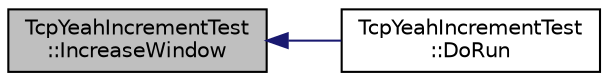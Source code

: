 digraph "TcpYeahIncrementTest::IncreaseWindow"
{
  edge [fontname="Helvetica",fontsize="10",labelfontname="Helvetica",labelfontsize="10"];
  node [fontname="Helvetica",fontsize="10",shape=record];
  rankdir="LR";
  Node1 [label="TcpYeahIncrementTest\l::IncreaseWindow",height=0.2,width=0.4,color="black", fillcolor="grey75", style="filled", fontcolor="black"];
  Node1 -> Node2 [dir="back",color="midnightblue",fontsize="10",style="solid"];
  Node2 [label="TcpYeahIncrementTest\l::DoRun",height=0.2,width=0.4,color="black", fillcolor="white", style="filled",URL="$d5/d18/classTcpYeahIncrementTest.html#a8100d996b7210a1476e34eed2781800a",tooltip="Implementation to actually run this TestCase. "];
}
